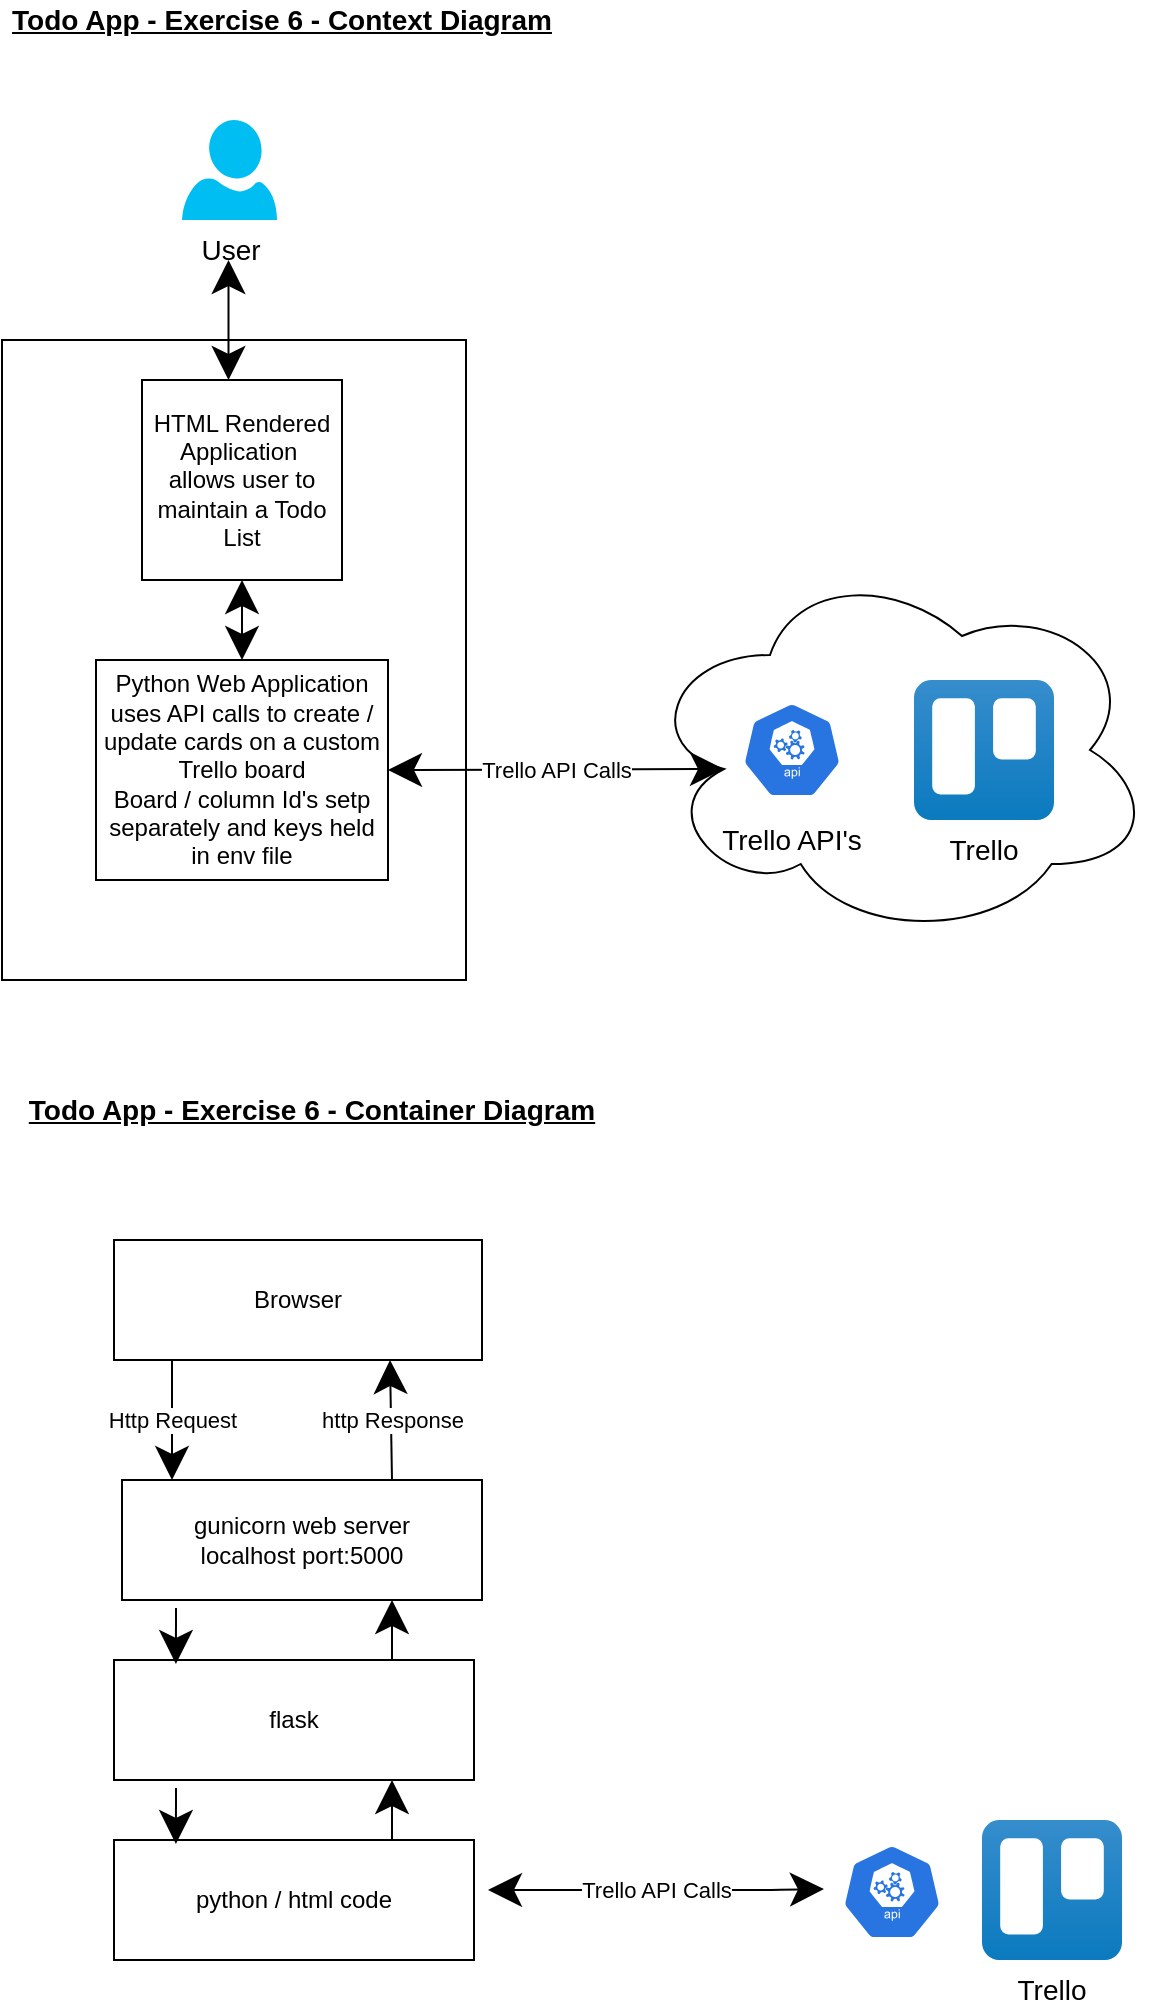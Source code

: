 <mxfile version="15.3.3" type="github" pages="2">
  <diagram id="Y1Ypbf706UVIuq5K6Q58" name="Page-1">
    <mxGraphModel dx="1422" dy="762" grid="1" gridSize="10" guides="1" tooltips="1" connect="1" arrows="1" fold="1" page="1" pageScale="1" pageWidth="827" pageHeight="1169" math="0" shadow="0">
      <root>
        <mxCell id="0" />
        <mxCell id="1" parent="0" />
        <mxCell id="FLjWXgGNFJg_sXlB7Dut-17" value="" style="rounded=0;whiteSpace=wrap;html=1;hachureGap=4;pointerEvents=0;" vertex="1" parent="1">
          <mxGeometry x="40" y="210" width="232" height="320" as="geometry" />
        </mxCell>
        <mxCell id="FLjWXgGNFJg_sXlB7Dut-1" value="" style="ellipse;shape=cloud;whiteSpace=wrap;html=1;hachureGap=4;pointerEvents=0;fontSize=14;" vertex="1" parent="1">
          <mxGeometry x="360" y="320" width="256" height="190" as="geometry" />
        </mxCell>
        <mxCell id="FLjWXgGNFJg_sXlB7Dut-2" value="Todo App - Exercise 6 - Context Diagram" style="text;html=1;strokeColor=none;fillColor=none;align=center;verticalAlign=middle;whiteSpace=wrap;rounded=0;hachureGap=4;pointerEvents=0;fontSize=14;fontStyle=5" vertex="1" parent="1">
          <mxGeometry x="40" y="40" width="280" height="20" as="geometry" />
        </mxCell>
        <mxCell id="FLjWXgGNFJg_sXlB7Dut-3" value="User" style="verticalLabelPosition=bottom;html=1;verticalAlign=top;align=center;strokeColor=none;fillColor=#00BEF2;shape=mxgraph.azure.user;hachureGap=4;pointerEvents=0;fontSize=14;" vertex="1" parent="1">
          <mxGeometry x="130" y="100" width="47.5" height="50" as="geometry" />
        </mxCell>
        <mxCell id="FLjWXgGNFJg_sXlB7Dut-4" value="" style="sketch=0;html=1;dashed=0;whitespace=wrap;fillColor=#2875E2;strokeColor=#ffffff;points=[[0.005,0.63,0],[0.1,0.2,0],[0.9,0.2,0],[0.5,0,0],[0.995,0.63,0],[0.72,0.99,0],[0.5,1,0],[0.28,0.99,0]];shape=mxgraph.kubernetes.icon;prIcon=api;hachureGap=4;pointerEvents=0;fontSize=14;" vertex="1" parent="1">
          <mxGeometry x="410" y="391" width="50" height="48" as="geometry" />
        </mxCell>
        <mxCell id="FLjWXgGNFJg_sXlB7Dut-5" value="Trello" style="image;image=img/lib/atlassian/Trello_Logo.svg;hachureGap=4;pointerEvents=0;fontSize=14;" vertex="1" parent="1">
          <mxGeometry x="496" y="380" width="70" height="70" as="geometry" />
        </mxCell>
        <mxCell id="FLjWXgGNFJg_sXlB7Dut-6" value="Trello API&#39;s" style="text;html=1;strokeColor=none;fillColor=none;align=center;verticalAlign=middle;whiteSpace=wrap;rounded=0;hachureGap=4;pointerEvents=0;fontSize=14;" vertex="1" parent="1">
          <mxGeometry x="390" y="450" width="90" height="20" as="geometry" />
        </mxCell>
        <mxCell id="FLjWXgGNFJg_sXlB7Dut-8" value="HTML Rendered Application&amp;nbsp;&lt;br&gt;allows user to maintain a Todo List" style="whiteSpace=wrap;html=1;aspect=fixed;hachureGap=4;pointerEvents=0;" vertex="1" parent="1">
          <mxGeometry x="110" y="230" width="100" height="100" as="geometry" />
        </mxCell>
        <mxCell id="FLjWXgGNFJg_sXlB7Dut-10" value="" style="endArrow=classic;startArrow=classic;html=1;startSize=14;endSize=14;sourcePerimeterSpacing=8;targetPerimeterSpacing=8;" edge="1" parent="1">
          <mxGeometry width="50" height="50" relative="1" as="geometry">
            <mxPoint x="153.25" y="230" as="sourcePoint" />
            <mxPoint x="153.25" y="170" as="targetPoint" />
          </mxGeometry>
        </mxCell>
        <mxCell id="FLjWXgGNFJg_sXlB7Dut-12" value="Python Web Application&lt;br&gt;uses API calls to create / update cards on a custom Trello board&lt;br&gt;Board / column Id&#39;s setp separately and keys held in env file" style="rounded=0;whiteSpace=wrap;html=1;hachureGap=4;pointerEvents=0;" vertex="1" parent="1">
          <mxGeometry x="87" y="370" width="146" height="110" as="geometry" />
        </mxCell>
        <mxCell id="FLjWXgGNFJg_sXlB7Dut-13" value="" style="endArrow=classic;startArrow=classic;html=1;startSize=14;endSize=14;sourcePerimeterSpacing=8;targetPerimeterSpacing=8;entryX=0.5;entryY=1;entryDx=0;entryDy=0;exitX=0.5;exitY=0;exitDx=0;exitDy=0;" edge="1" parent="1" source="FLjWXgGNFJg_sXlB7Dut-12" target="FLjWXgGNFJg_sXlB7Dut-8">
          <mxGeometry width="50" height="50" relative="1" as="geometry">
            <mxPoint x="300" y="350" as="sourcePoint" />
            <mxPoint x="300" y="290" as="targetPoint" />
            <Array as="points" />
          </mxGeometry>
        </mxCell>
        <mxCell id="FLjWXgGNFJg_sXlB7Dut-14" value="Trello API Calls" style="endArrow=classic;startArrow=classic;html=1;startSize=14;endSize=14;sourcePerimeterSpacing=8;targetPerimeterSpacing=8;exitX=1;exitY=0.5;exitDx=0;exitDy=0;entryX=0.16;entryY=0.55;entryDx=0;entryDy=0;entryPerimeter=0;" edge="1" parent="1" source="FLjWXgGNFJg_sXlB7Dut-12" target="FLjWXgGNFJg_sXlB7Dut-1">
          <mxGeometry width="50" height="50" relative="1" as="geometry">
            <mxPoint x="250" y="424.5" as="sourcePoint" />
            <mxPoint x="380" y="424.5" as="targetPoint" />
          </mxGeometry>
        </mxCell>
        <mxCell id="FLjWXgGNFJg_sXlB7Dut-18" value="Todo App - Exercise 6 - Container Diagram" style="text;html=1;strokeColor=none;fillColor=none;align=center;verticalAlign=middle;whiteSpace=wrap;rounded=0;hachureGap=4;pointerEvents=0;fontSize=14;fontStyle=5" vertex="1" parent="1">
          <mxGeometry x="40" y="585" width="310" height="20" as="geometry" />
        </mxCell>
        <mxCell id="FLjWXgGNFJg_sXlB7Dut-19" value="Browser" style="rounded=0;whiteSpace=wrap;html=1;hachureGap=4;pointerEvents=0;" vertex="1" parent="1">
          <mxGeometry x="96" y="660" width="184" height="60" as="geometry" />
        </mxCell>
        <mxCell id="FLjWXgGNFJg_sXlB7Dut-20" value="Http Request" style="endArrow=none;startArrow=classic;html=1;startSize=14;endSize=14;sourcePerimeterSpacing=8;targetPerimeterSpacing=8;startFill=1;endFill=0;" edge="1" parent="1">
          <mxGeometry width="50" height="50" relative="1" as="geometry">
            <mxPoint x="125" y="780" as="sourcePoint" />
            <mxPoint x="125" y="720" as="targetPoint" />
          </mxGeometry>
        </mxCell>
        <mxCell id="FLjWXgGNFJg_sXlB7Dut-21" value="http Response" style="endArrow=classic;startArrow=none;html=1;startSize=14;endSize=14;sourcePerimeterSpacing=8;targetPerimeterSpacing=8;entryX=0.75;entryY=1;entryDx=0;entryDy=0;startFill=0;exitX=0.75;exitY=0;exitDx=0;exitDy=0;" edge="1" parent="1" source="FLjWXgGNFJg_sXlB7Dut-22" target="FLjWXgGNFJg_sXlB7Dut-19">
          <mxGeometry width="50" height="50" relative="1" as="geometry">
            <mxPoint x="227" y="780" as="sourcePoint" />
            <mxPoint x="250" y="770" as="targetPoint" />
          </mxGeometry>
        </mxCell>
        <mxCell id="FLjWXgGNFJg_sXlB7Dut-22" value="gunicorn web server&lt;br&gt;localhost port:5000" style="rounded=0;whiteSpace=wrap;html=1;hachureGap=4;pointerEvents=0;" vertex="1" parent="1">
          <mxGeometry x="100" y="780" width="180" height="60" as="geometry" />
        </mxCell>
        <mxCell id="FLjWXgGNFJg_sXlB7Dut-23" value="flask" style="rounded=0;whiteSpace=wrap;html=1;hachureGap=4;pointerEvents=0;" vertex="1" parent="1">
          <mxGeometry x="96" y="870" width="180" height="60" as="geometry" />
        </mxCell>
        <mxCell id="FLjWXgGNFJg_sXlB7Dut-24" value="" style="endArrow=classic;html=1;startSize=14;endSize=14;sourcePerimeterSpacing=8;targetPerimeterSpacing=8;entryX=0.172;entryY=0.1;entryDx=0;entryDy=0;entryPerimeter=0;" edge="1" parent="1">
          <mxGeometry width="50" height="50" relative="1" as="geometry">
            <mxPoint x="127" y="844" as="sourcePoint" />
            <mxPoint x="126.96" y="872" as="targetPoint" />
          </mxGeometry>
        </mxCell>
        <mxCell id="FLjWXgGNFJg_sXlB7Dut-26" value="" style="endArrow=classic;html=1;startSize=14;endSize=14;sourcePerimeterSpacing=8;targetPerimeterSpacing=8;entryX=0.75;entryY=1;entryDx=0;entryDy=0;" edge="1" parent="1" target="FLjWXgGNFJg_sXlB7Dut-22">
          <mxGeometry width="50" height="50" relative="1" as="geometry">
            <mxPoint x="235" y="870" as="sourcePoint" />
            <mxPoint x="340" y="820" as="targetPoint" />
          </mxGeometry>
        </mxCell>
        <mxCell id="FLjWXgGNFJg_sXlB7Dut-27" value="python / html code" style="rounded=0;whiteSpace=wrap;html=1;hachureGap=4;pointerEvents=0;" vertex="1" parent="1">
          <mxGeometry x="96" y="960" width="180" height="60" as="geometry" />
        </mxCell>
        <mxCell id="FLjWXgGNFJg_sXlB7Dut-28" value="" style="endArrow=classic;html=1;startSize=14;endSize=14;sourcePerimeterSpacing=8;targetPerimeterSpacing=8;entryX=0.172;entryY=0.1;entryDx=0;entryDy=0;entryPerimeter=0;" edge="1" parent="1">
          <mxGeometry width="50" height="50" relative="1" as="geometry">
            <mxPoint x="127" y="934" as="sourcePoint" />
            <mxPoint x="126.96" y="962" as="targetPoint" />
          </mxGeometry>
        </mxCell>
        <mxCell id="FLjWXgGNFJg_sXlB7Dut-29" value="" style="endArrow=classic;html=1;startSize=14;endSize=14;sourcePerimeterSpacing=8;targetPerimeterSpacing=8;entryX=0.75;entryY=1;entryDx=0;entryDy=0;" edge="1" parent="1">
          <mxGeometry width="50" height="50" relative="1" as="geometry">
            <mxPoint x="235" y="960" as="sourcePoint" />
            <mxPoint x="235" y="930" as="targetPoint" />
          </mxGeometry>
        </mxCell>
        <mxCell id="FLjWXgGNFJg_sXlB7Dut-30" value="" style="sketch=0;html=1;dashed=0;whitespace=wrap;fillColor=#2875E2;strokeColor=#ffffff;points=[[0.005,0.63,0],[0.1,0.2,0],[0.9,0.2,0],[0.5,0,0],[0.995,0.63,0],[0.72,0.99,0],[0.5,1,0],[0.28,0.99,0]];shape=mxgraph.kubernetes.icon;prIcon=api;hachureGap=4;pointerEvents=0;fontSize=14;" vertex="1" parent="1">
          <mxGeometry x="460" y="962" width="50" height="48" as="geometry" />
        </mxCell>
        <mxCell id="FLjWXgGNFJg_sXlB7Dut-31" value="Trello" style="image;image=img/lib/atlassian/Trello_Logo.svg;hachureGap=4;pointerEvents=0;fontSize=14;" vertex="1" parent="1">
          <mxGeometry x="530" y="950" width="70" height="70" as="geometry" />
        </mxCell>
        <mxCell id="FLjWXgGNFJg_sXlB7Dut-32" value="Trello API Calls" style="endArrow=classic;startArrow=classic;html=1;startSize=14;endSize=14;sourcePerimeterSpacing=8;targetPerimeterSpacing=8;exitX=1;exitY=0.5;exitDx=0;exitDy=0;entryX=0.16;entryY=0.55;entryDx=0;entryDy=0;entryPerimeter=0;" edge="1" parent="1">
          <mxGeometry width="50" height="50" relative="1" as="geometry">
            <mxPoint x="283" y="985" as="sourcePoint" />
            <mxPoint x="450.96" y="984.5" as="targetPoint" />
            <Array as="points">
              <mxPoint x="420" y="985" />
            </Array>
          </mxGeometry>
        </mxCell>
      </root>
    </mxGraphModel>
  </diagram>
  <diagram id="ZBCL7uNemF0zEZ23iQan" name="Page-2">
    <mxGraphModel dx="1422" dy="762" grid="1" gridSize="10" guides="1" tooltips="1" connect="1" arrows="1" fold="1" page="1" pageScale="1" pageWidth="827" pageHeight="1169" math="0" shadow="0">
      <root>
        <mxCell id="ydckAPgDPxztv7nCAwbL-0" />
        <mxCell id="ydckAPgDPxztv7nCAwbL-1" parent="ydckAPgDPxztv7nCAwbL-0" />
      </root>
    </mxGraphModel>
  </diagram>
</mxfile>
